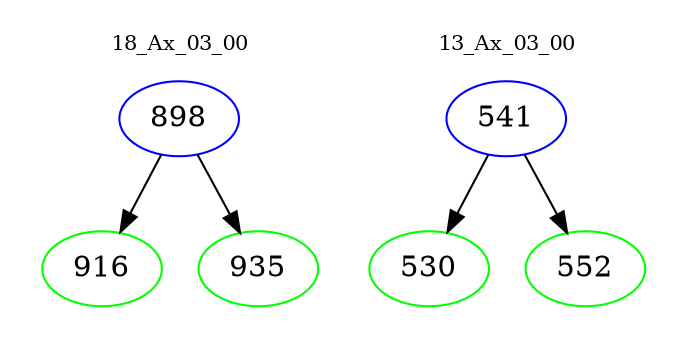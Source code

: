digraph{
subgraph cluster_0 {
color = white
label = "18_Ax_03_00";
fontsize=10;
T0_898 [label="898", color="blue"]
T0_898 -> T0_916 [color="black"]
T0_916 [label="916", color="green"]
T0_898 -> T0_935 [color="black"]
T0_935 [label="935", color="green"]
}
subgraph cluster_1 {
color = white
label = "13_Ax_03_00";
fontsize=10;
T1_541 [label="541", color="blue"]
T1_541 -> T1_530 [color="black"]
T1_530 [label="530", color="green"]
T1_541 -> T1_552 [color="black"]
T1_552 [label="552", color="green"]
}
}
